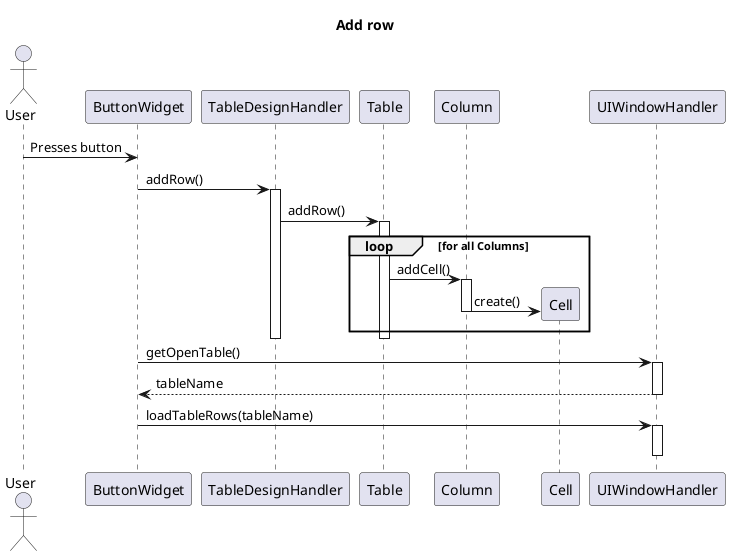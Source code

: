 @startuml
title Add row
Actor User

User->ButtonWidget: Presses button

ButtonWidget -> TableDesignHandler: addRow()
activate TableDesignHandler
TableDesignHandler -> Table: addRow()
activate Table
loop for all Columns
    Table -> Column: addCell()
    activate Column
    create Cell
    Column -> Cell: create()
    deactivate Column
end
deactivate Table
deactivate TableDesignHandler
ButtonWidget -> UIWindowHandler: getOpenTable()
activate UIWindowHandler
ButtonWidget <-- UIWindowHandler: tableName
deactivate UIWindowHandler
ButtonWidget -> UIWindowHandler: loadTableRows(tableName)
activate UIWindowHandler
deactivate UIWindowHandler

@enduml